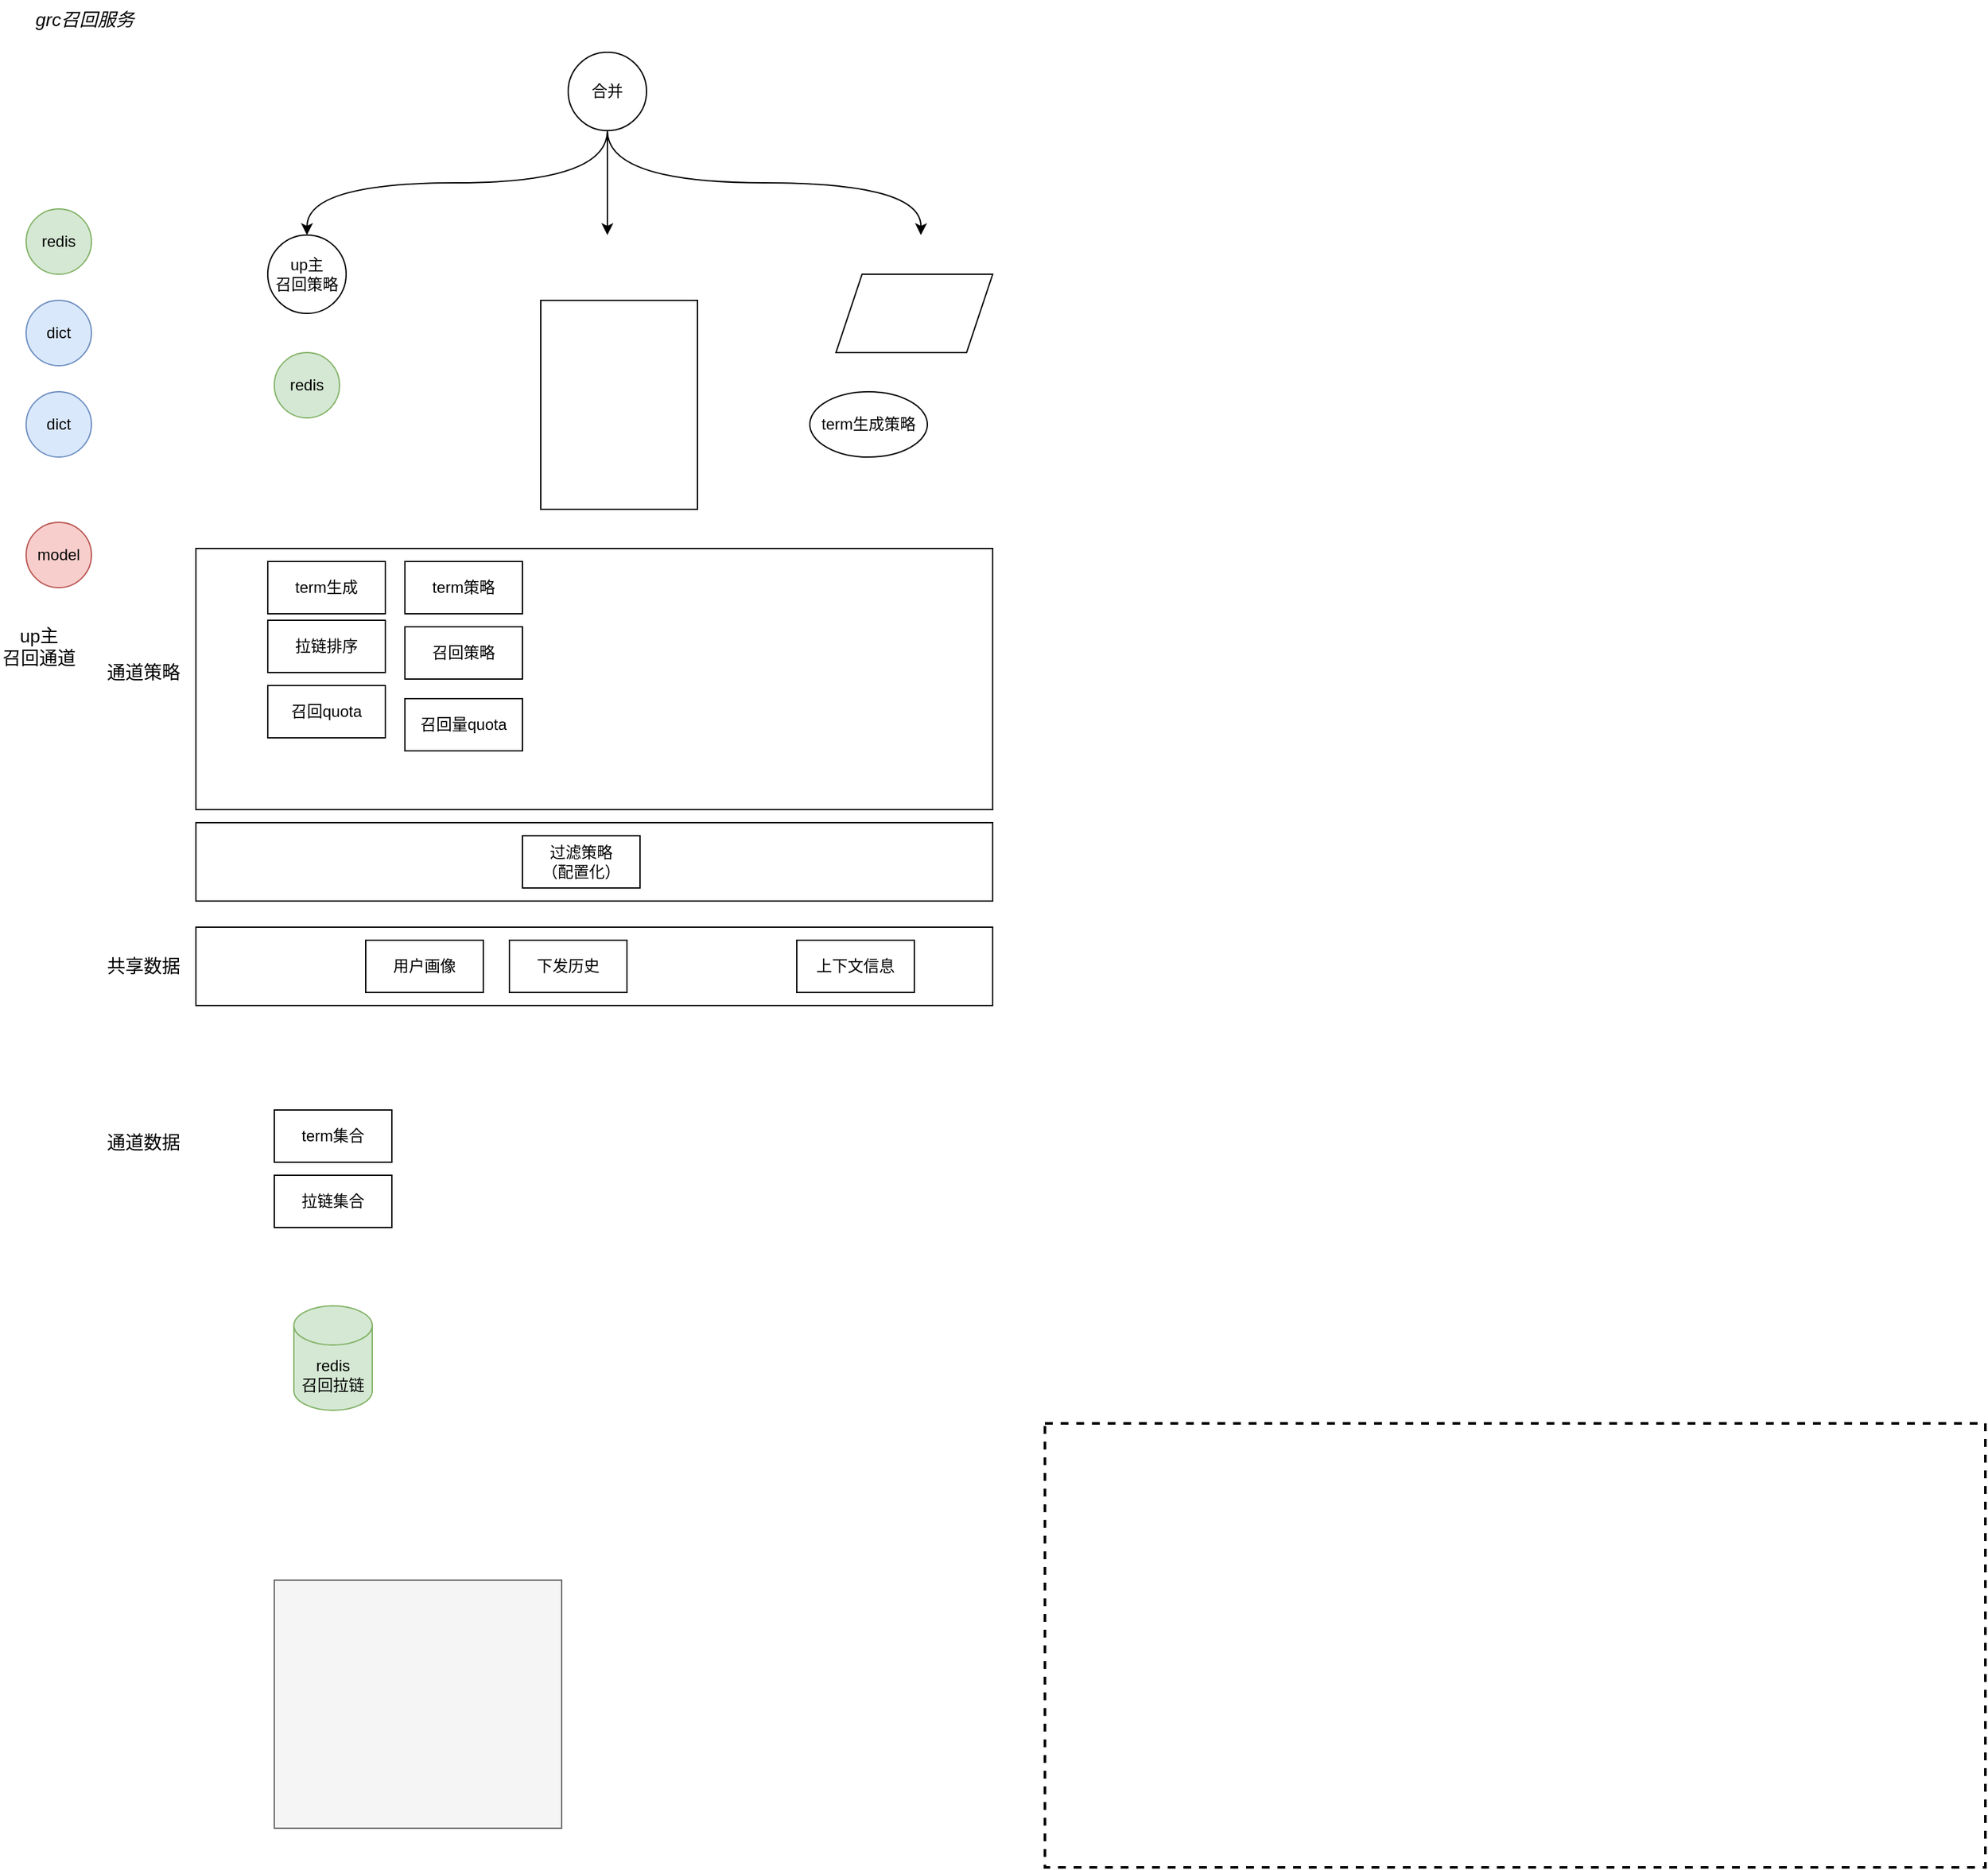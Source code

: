 <mxfile version="24.8.3" pages="2">
  <diagram id="xM6RZ1xQYBoI_fCl_0eE" name="单召回源通道框架">
    <mxGraphModel dx="954" dy="639" grid="1" gridSize="10" guides="1" tooltips="1" connect="1" arrows="1" fold="1" page="1" pageScale="1" pageWidth="827" pageHeight="1169" math="0" shadow="0">
      <root>
        <mxCell id="0" />
        <mxCell id="1" parent="0" />
        <mxCell id="lHcvbdQ-BzwgiVgifmol-8" value="" style="rounded=0;whiteSpace=wrap;html=1;" vertex="1" parent="1">
          <mxGeometry x="150" y="640" width="610" height="60" as="geometry" />
        </mxCell>
        <mxCell id="PEWQVQcHhwfobfTWXVXJ-65" value="" style="rounded=0;whiteSpace=wrap;html=1;" vertex="1" parent="1">
          <mxGeometry x="150" y="720" width="610" height="60" as="geometry" />
        </mxCell>
        <mxCell id="PEWQVQcHhwfobfTWXVXJ-55" value="" style="rounded=0;whiteSpace=wrap;html=1;" vertex="1" parent="1">
          <mxGeometry x="150" y="430" width="610" height="200" as="geometry" />
        </mxCell>
        <mxCell id="PEWQVQcHhwfobfTWXVXJ-1" value="" style="rounded=0;whiteSpace=wrap;html=1;dashed=1;strokeWidth=2;fillColor=none;" vertex="1" parent="1">
          <mxGeometry x="800" y="1100" width="720" height="340" as="geometry" />
        </mxCell>
        <mxCell id="PEWQVQcHhwfobfTWXVXJ-4" value="" style="rounded=0;whiteSpace=wrap;html=1;fillColor=#f5f5f5;fontColor=#333333;strokeColor=#666666;" vertex="1" parent="1">
          <mxGeometry x="210" y="1220" width="220" height="190" as="geometry" />
        </mxCell>
        <mxCell id="PEWQVQcHhwfobfTWXVXJ-5" style="edgeStyle=orthogonalEdgeStyle;rounded=0;orthogonalLoop=1;jettySize=auto;html=1;exitX=0.5;exitY=1;exitDx=0;exitDy=0;entryX=0.5;entryY=0;entryDx=0;entryDy=0;" edge="1" parent="1" source="PEWQVQcHhwfobfTWXVXJ-8">
          <mxGeometry relative="1" as="geometry">
            <mxPoint x="465" y="190" as="targetPoint" />
          </mxGeometry>
        </mxCell>
        <mxCell id="PEWQVQcHhwfobfTWXVXJ-6" style="rounded=0;orthogonalLoop=1;jettySize=auto;html=1;exitX=0.5;exitY=1;exitDx=0;exitDy=0;entryX=0.5;entryY=0;entryDx=0;entryDy=0;edgeStyle=orthogonalEdgeStyle;curved=1;" edge="1" parent="1" source="PEWQVQcHhwfobfTWXVXJ-8" target="PEWQVQcHhwfobfTWXVXJ-29">
          <mxGeometry relative="1" as="geometry" />
        </mxCell>
        <mxCell id="PEWQVQcHhwfobfTWXVXJ-7" style="rounded=0;orthogonalLoop=1;jettySize=auto;html=1;exitX=0.5;exitY=1;exitDx=0;exitDy=0;entryX=0.5;entryY=0;entryDx=0;entryDy=0;edgeStyle=orthogonalEdgeStyle;curved=1;" edge="1" parent="1" source="PEWQVQcHhwfobfTWXVXJ-8">
          <mxGeometry relative="1" as="geometry">
            <mxPoint x="705" y="190" as="targetPoint" />
          </mxGeometry>
        </mxCell>
        <mxCell id="PEWQVQcHhwfobfTWXVXJ-8" value="合并" style="ellipse;whiteSpace=wrap;html=1;aspect=fixed;" vertex="1" parent="1">
          <mxGeometry x="435" y="50" width="60" height="60" as="geometry" />
        </mxCell>
        <mxCell id="PEWQVQcHhwfobfTWXVXJ-45" value="up主&lt;div style=&quot;font-size: 14px;&quot;&gt;召回通道&lt;/div&gt;" style="text;html=1;align=center;verticalAlign=middle;whiteSpace=wrap;rounded=0;fontSize=14;" vertex="1" parent="1">
          <mxGeometry y="490" width="60" height="30" as="geometry" />
        </mxCell>
        <mxCell id="PEWQVQcHhwfobfTWXVXJ-48" value="&lt;i&gt;grc召回服务&lt;/i&gt;" style="text;html=1;align=center;verticalAlign=middle;whiteSpace=wrap;rounded=0;fontSize=14;" vertex="1" parent="1">
          <mxGeometry x="20" y="10" width="90" height="30" as="geometry" />
        </mxCell>
        <mxCell id="PEWQVQcHhwfobfTWXVXJ-22" value="redis" style="ellipse;whiteSpace=wrap;html=1;aspect=fixed;fillColor=#d5e8d4;strokeColor=#82b366;" vertex="1" parent="1">
          <mxGeometry x="210" y="280" width="50" height="50" as="geometry" />
        </mxCell>
        <mxCell id="PEWQVQcHhwfobfTWXVXJ-23" value="dict" style="ellipse;whiteSpace=wrap;html=1;aspect=fixed;fillColor=#dae8fc;strokeColor=#6c8ebf;" vertex="1" parent="1">
          <mxGeometry x="20" y="240" width="50" height="50" as="geometry" />
        </mxCell>
        <mxCell id="PEWQVQcHhwfobfTWXVXJ-29" value="up主&lt;div&gt;召回策略&lt;/div&gt;" style="ellipse;whiteSpace=wrap;html=1;aspect=fixed;" vertex="1" parent="1">
          <mxGeometry x="205" y="190" width="60" height="60" as="geometry" />
        </mxCell>
        <mxCell id="PEWQVQcHhwfobfTWXVXJ-30" value="dict" style="ellipse;whiteSpace=wrap;html=1;aspect=fixed;fillColor=#dae8fc;strokeColor=#6c8ebf;" vertex="1" parent="1">
          <mxGeometry x="20" y="310" width="50" height="50" as="geometry" />
        </mxCell>
        <mxCell id="PEWQVQcHhwfobfTWXVXJ-31" value="redis" style="ellipse;whiteSpace=wrap;html=1;aspect=fixed;fillColor=#d5e8d4;strokeColor=#82b366;" vertex="1" parent="1">
          <mxGeometry x="20" y="170" width="50" height="50" as="geometry" />
        </mxCell>
        <mxCell id="PEWQVQcHhwfobfTWXVXJ-32" value="model" style="ellipse;whiteSpace=wrap;html=1;aspect=fixed;fillColor=#f8cecc;strokeColor=#b85450;" vertex="1" parent="1">
          <mxGeometry x="20" y="410" width="50" height="50" as="geometry" />
        </mxCell>
        <mxCell id="PEWQVQcHhwfobfTWXVXJ-49" value="" style="rounded=0;whiteSpace=wrap;html=1;" vertex="1" parent="1">
          <mxGeometry x="414" y="240" width="120" height="160" as="geometry" />
        </mxCell>
        <mxCell id="PEWQVQcHhwfobfTWXVXJ-50" value="redis&lt;div&gt;召回拉链&lt;/div&gt;" style="shape=cylinder3;whiteSpace=wrap;html=1;boundedLbl=1;backgroundOutline=1;size=15;fillColor=#d5e8d4;strokeColor=#82b366;" vertex="1" parent="1">
          <mxGeometry x="225" y="1010" width="60" height="80" as="geometry" />
        </mxCell>
        <mxCell id="PEWQVQcHhwfobfTWXVXJ-52" value="term集合" style="rounded=0;whiteSpace=wrap;html=1;" vertex="1" parent="1">
          <mxGeometry x="210" y="860" width="90" height="40" as="geometry" />
        </mxCell>
        <mxCell id="PEWQVQcHhwfobfTWXVXJ-53" value="" style="shape=parallelogram;perimeter=parallelogramPerimeter;whiteSpace=wrap;html=1;fixedSize=1;" vertex="1" parent="1">
          <mxGeometry x="640" y="220" width="120" height="60" as="geometry" />
        </mxCell>
        <mxCell id="PEWQVQcHhwfobfTWXVXJ-54" value="term生成策略" style="ellipse;whiteSpace=wrap;html=1;" vertex="1" parent="1">
          <mxGeometry x="620" y="310" width="90" height="50" as="geometry" />
        </mxCell>
        <mxCell id="PEWQVQcHhwfobfTWXVXJ-56" value="通道数据" style="text;html=1;align=center;verticalAlign=middle;whiteSpace=wrap;rounded=0;fontSize=14;" vertex="1" parent="1">
          <mxGeometry x="80" y="870" width="60" height="30" as="geometry" />
        </mxCell>
        <mxCell id="PEWQVQcHhwfobfTWXVXJ-57" value="通道策略" style="text;html=1;align=center;verticalAlign=middle;whiteSpace=wrap;rounded=0;fontSize=14;" vertex="1" parent="1">
          <mxGeometry x="80" y="510" width="60" height="30" as="geometry" />
        </mxCell>
        <mxCell id="PEWQVQcHhwfobfTWXVXJ-58" value="term生成" style="rounded=0;whiteSpace=wrap;html=1;" vertex="1" parent="1">
          <mxGeometry x="205" y="440" width="90" height="40" as="geometry" />
        </mxCell>
        <mxCell id="PEWQVQcHhwfobfTWXVXJ-59" value="拉链排序" style="rounded=0;whiteSpace=wrap;html=1;" vertex="1" parent="1">
          <mxGeometry x="205" y="485" width="90" height="40" as="geometry" />
        </mxCell>
        <mxCell id="PEWQVQcHhwfobfTWXVXJ-61" value="拉链集合" style="rounded=0;whiteSpace=wrap;html=1;" vertex="1" parent="1">
          <mxGeometry x="210" y="910" width="90" height="40" as="geometry" />
        </mxCell>
        <mxCell id="PEWQVQcHhwfobfTWXVXJ-62" value="上下文信息" style="rounded=0;whiteSpace=wrap;html=1;" vertex="1" parent="1">
          <mxGeometry x="610" y="730" width="90" height="40" as="geometry" />
        </mxCell>
        <mxCell id="PEWQVQcHhwfobfTWXVXJ-63" value="用户画像" style="rounded=0;whiteSpace=wrap;html=1;" vertex="1" parent="1">
          <mxGeometry x="280" y="730" width="90" height="40" as="geometry" />
        </mxCell>
        <mxCell id="PEWQVQcHhwfobfTWXVXJ-64" value="共享数据" style="text;html=1;align=center;verticalAlign=middle;whiteSpace=wrap;rounded=0;fontSize=14;" vertex="1" parent="1">
          <mxGeometry x="80" y="735" width="60" height="30" as="geometry" />
        </mxCell>
        <mxCell id="PEWQVQcHhwfobfTWXVXJ-66" value="下发历史" style="rounded=0;whiteSpace=wrap;html=1;" vertex="1" parent="1">
          <mxGeometry x="390" y="730" width="90" height="40" as="geometry" />
        </mxCell>
        <mxCell id="lHcvbdQ-BzwgiVgifmol-1" value="term策略" style="rounded=0;whiteSpace=wrap;html=1;" vertex="1" parent="1">
          <mxGeometry x="310" y="440" width="90" height="40" as="geometry" />
        </mxCell>
        <mxCell id="lHcvbdQ-BzwgiVgifmol-2" value="召回策略" style="rounded=0;whiteSpace=wrap;html=1;" vertex="1" parent="1">
          <mxGeometry x="310" y="490" width="90" height="40" as="geometry" />
        </mxCell>
        <mxCell id="lHcvbdQ-BzwgiVgifmol-3" value="过滤策略&lt;div&gt;（配置化）&lt;/div&gt;" style="rounded=0;whiteSpace=wrap;html=1;" vertex="1" parent="1">
          <mxGeometry x="400" y="650" width="90" height="40" as="geometry" />
        </mxCell>
        <mxCell id="lHcvbdQ-BzwgiVgifmol-9" value="召回quota" style="rounded=0;whiteSpace=wrap;html=1;" vertex="1" parent="1">
          <mxGeometry x="205" y="535" width="90" height="40" as="geometry" />
        </mxCell>
        <mxCell id="lHcvbdQ-BzwgiVgifmol-10" value="召回量quota" style="rounded=0;whiteSpace=wrap;html=1;" vertex="1" parent="1">
          <mxGeometry x="310" y="545" width="90" height="40" as="geometry" />
        </mxCell>
      </root>
    </mxGraphModel>
  </diagram>
  <diagram name="多召回源通道框架" id="AvSs5Q45aEGJ2T7zWUNL">
    <mxGraphModel grid="1" page="1" gridSize="10" guides="1" tooltips="1" connect="1" arrows="1" fold="1" pageScale="1" pageWidth="827" pageHeight="1169" math="0" shadow="0">
      <root>
        <mxCell id="0" />
        <mxCell id="1" parent="0" />
        <mxCell id="l3M1n_c3TiRy5HE2nx7u-3" value="" style="rounded=0;whiteSpace=wrap;html=1;dashed=1;strokeWidth=2;fillColor=none;" vertex="1" parent="1">
          <mxGeometry x="100" y="40" width="720" height="340" as="geometry" />
        </mxCell>
        <mxCell id="l3M1n_c3TiRy5HE2nx7u-4" value="" style="rounded=0;whiteSpace=wrap;html=1;fillColor=#f5f5f5;fontColor=#333333;strokeColor=#666666;" vertex="1" parent="1">
          <mxGeometry x="586" y="170" width="220" height="190" as="geometry" />
        </mxCell>
        <mxCell id="l3M1n_c3TiRy5HE2nx7u-5" value="" style="rounded=0;whiteSpace=wrap;html=1;fillColor=#f5f5f5;fontColor=#333333;strokeColor=#666666;" vertex="1" parent="1">
          <mxGeometry x="356" y="170" width="220" height="190" as="geometry" />
        </mxCell>
        <mxCell id="l3M1n_c3TiRy5HE2nx7u-6" value="" style="rounded=0;whiteSpace=wrap;html=1;fillColor=#f5f5f5;fontColor=#333333;strokeColor=#666666;" vertex="1" parent="1">
          <mxGeometry x="120" y="170" width="220" height="190" as="geometry" />
        </mxCell>
        <mxCell id="l3M1n_c3TiRy5HE2nx7u-7" style="edgeStyle=orthogonalEdgeStyle;rounded=0;orthogonalLoop=1;jettySize=auto;html=1;exitX=0.5;exitY=1;exitDx=0;exitDy=0;entryX=0.5;entryY=0;entryDx=0;entryDy=0;" edge="1" parent="1" source="l3M1n_c3TiRy5HE2nx7u-10" target="l3M1n_c3TiRy5HE2nx7u-19">
          <mxGeometry relative="1" as="geometry" />
        </mxCell>
        <mxCell id="l3M1n_c3TiRy5HE2nx7u-8" style="rounded=0;orthogonalLoop=1;jettySize=auto;html=1;exitX=0.5;exitY=1;exitDx=0;exitDy=0;entryX=0.5;entryY=0;entryDx=0;entryDy=0;edgeStyle=orthogonalEdgeStyle;curved=1;" edge="1" parent="1" source="l3M1n_c3TiRy5HE2nx7u-10" target="l3M1n_c3TiRy5HE2nx7u-31">
          <mxGeometry relative="1" as="geometry" />
        </mxCell>
        <mxCell id="l3M1n_c3TiRy5HE2nx7u-9" style="rounded=0;orthogonalLoop=1;jettySize=auto;html=1;exitX=0.5;exitY=1;exitDx=0;exitDy=0;entryX=0.5;entryY=0;entryDx=0;entryDy=0;edgeStyle=orthogonalEdgeStyle;curved=1;" edge="1" parent="1" source="l3M1n_c3TiRy5HE2nx7u-10" target="l3M1n_c3TiRy5HE2nx7u-43">
          <mxGeometry relative="1" as="geometry" />
        </mxCell>
        <mxCell id="l3M1n_c3TiRy5HE2nx7u-10" value="合并" style="ellipse;whiteSpace=wrap;html=1;aspect=fixed;" vertex="1" parent="1">
          <mxGeometry x="435" y="50" width="60" height="60" as="geometry" />
        </mxCell>
        <mxCell id="l3M1n_c3TiRy5HE2nx7u-11" value="" style="group" vertex="1" connectable="0" parent="1">
          <mxGeometry x="370" y="190" width="190" height="160" as="geometry" />
        </mxCell>
        <mxCell id="l3M1n_c3TiRy5HE2nx7u-12" value="redis" style="ellipse;whiteSpace=wrap;html=1;aspect=fixed;fillColor=#d5e8d4;strokeColor=#82b366;" vertex="1" parent="l3M1n_c3TiRy5HE2nx7u-11">
          <mxGeometry x="82" y="110" width="50" height="50" as="geometry" />
        </mxCell>
        <mxCell id="l3M1n_c3TiRy5HE2nx7u-13" value="redis" style="ellipse;whiteSpace=wrap;html=1;aspect=fixed;fillColor=#d5e8d4;strokeColor=#82b366;" vertex="1" parent="l3M1n_c3TiRy5HE2nx7u-11">
          <mxGeometry x="72" y="109" width="50" height="50" as="geometry" />
        </mxCell>
        <mxCell id="l3M1n_c3TiRy5HE2nx7u-14" style="edgeStyle=orthogonalEdgeStyle;rounded=0;orthogonalLoop=1;jettySize=auto;html=1;exitX=0.5;exitY=1;exitDx=0;exitDy=0;entryX=0.5;entryY=0;entryDx=0;entryDy=0;curved=1;" edge="1" parent="l3M1n_c3TiRy5HE2nx7u-11" source="l3M1n_c3TiRy5HE2nx7u-19" target="l3M1n_c3TiRy5HE2nx7u-20">
          <mxGeometry relative="1" as="geometry" />
        </mxCell>
        <mxCell id="l3M1n_c3TiRy5HE2nx7u-15" style="edgeStyle=orthogonalEdgeStyle;rounded=0;orthogonalLoop=1;jettySize=auto;html=1;curved=1;exitX=0.5;exitY=1;exitDx=0;exitDy=0;" edge="1" parent="l3M1n_c3TiRy5HE2nx7u-11" source="l3M1n_c3TiRy5HE2nx7u-19" target="l3M1n_c3TiRy5HE2nx7u-22">
          <mxGeometry relative="1" as="geometry" />
        </mxCell>
        <mxCell id="l3M1n_c3TiRy5HE2nx7u-16" style="rounded=0;orthogonalLoop=1;jettySize=auto;html=1;exitX=0.5;exitY=1;exitDx=0;exitDy=0;entryX=0.5;entryY=0;entryDx=0;entryDy=0;" edge="1" parent="l3M1n_c3TiRy5HE2nx7u-11" source="l3M1n_c3TiRy5HE2nx7u-19" target="l3M1n_c3TiRy5HE2nx7u-21">
          <mxGeometry relative="1" as="geometry" />
        </mxCell>
        <mxCell id="l3M1n_c3TiRy5HE2nx7u-17" style="rounded=0;orthogonalLoop=1;jettySize=auto;html=1;exitX=0.5;exitY=1;exitDx=0;exitDy=0;entryX=0.5;entryY=0;entryDx=0;entryDy=0;" edge="1" parent="l3M1n_c3TiRy5HE2nx7u-11" source="l3M1n_c3TiRy5HE2nx7u-19" target="l3M1n_c3TiRy5HE2nx7u-13">
          <mxGeometry relative="1" as="geometry" />
        </mxCell>
        <mxCell id="l3M1n_c3TiRy5HE2nx7u-18" style="rounded=0;orthogonalLoop=1;jettySize=auto;html=1;exitX=0.5;exitY=1;exitDx=0;exitDy=0;entryX=1;entryY=0;entryDx=0;entryDy=0;" edge="1" parent="l3M1n_c3TiRy5HE2nx7u-11" source="l3M1n_c3TiRy5HE2nx7u-19" target="l3M1n_c3TiRy5HE2nx7u-13">
          <mxGeometry relative="1" as="geometry" />
        </mxCell>
        <mxCell id="l3M1n_c3TiRy5HE2nx7u-19" value="tag&lt;br&gt;&lt;div&gt;召回策略&lt;/div&gt;" style="ellipse;whiteSpace=wrap;html=1;aspect=fixed;" vertex="1" parent="l3M1n_c3TiRy5HE2nx7u-11">
          <mxGeometry x="65" width="60" height="60" as="geometry" />
        </mxCell>
        <mxCell id="l3M1n_c3TiRy5HE2nx7u-20" value="dict" style="ellipse;whiteSpace=wrap;html=1;aspect=fixed;fillColor=#dae8fc;strokeColor=#6c8ebf;" vertex="1" parent="l3M1n_c3TiRy5HE2nx7u-11">
          <mxGeometry y="110" width="50" height="50" as="geometry" />
        </mxCell>
        <mxCell id="l3M1n_c3TiRy5HE2nx7u-21" value="redis" style="ellipse;whiteSpace=wrap;html=1;aspect=fixed;fillColor=#d5e8d4;strokeColor=#82b366;" vertex="1" parent="l3M1n_c3TiRy5HE2nx7u-11">
          <mxGeometry x="62" y="110" width="50" height="50" as="geometry" />
        </mxCell>
        <mxCell id="l3M1n_c3TiRy5HE2nx7u-22" value="model" style="ellipse;whiteSpace=wrap;html=1;aspect=fixed;fillColor=#f8cecc;strokeColor=#b85450;" vertex="1" parent="l3M1n_c3TiRy5HE2nx7u-11">
          <mxGeometry x="140" y="110" width="50" height="50" as="geometry" />
        </mxCell>
        <mxCell id="l3M1n_c3TiRy5HE2nx7u-23" value="" style="group" vertex="1" connectable="0" parent="1">
          <mxGeometry x="140" y="190" width="190" height="180" as="geometry" />
        </mxCell>
        <mxCell id="l3M1n_c3TiRy5HE2nx7u-24" value="redis" style="ellipse;whiteSpace=wrap;html=1;aspect=fixed;fillColor=#d5e8d4;strokeColor=#82b366;" vertex="1" parent="l3M1n_c3TiRy5HE2nx7u-23">
          <mxGeometry x="80" y="109" width="50" height="50" as="geometry" />
        </mxCell>
        <mxCell id="l3M1n_c3TiRy5HE2nx7u-25" value="dict" style="ellipse;whiteSpace=wrap;html=1;aspect=fixed;fillColor=#dae8fc;strokeColor=#6c8ebf;" vertex="1" parent="l3M1n_c3TiRy5HE2nx7u-23">
          <mxGeometry x="10" y="110" width="50" height="50" as="geometry" />
        </mxCell>
        <mxCell id="l3M1n_c3TiRy5HE2nx7u-26" style="edgeStyle=orthogonalEdgeStyle;rounded=0;orthogonalLoop=1;jettySize=auto;html=1;exitX=0.5;exitY=1;exitDx=0;exitDy=0;entryX=0.5;entryY=0;entryDx=0;entryDy=0;curved=1;" edge="1" parent="l3M1n_c3TiRy5HE2nx7u-23" source="l3M1n_c3TiRy5HE2nx7u-31" target="l3M1n_c3TiRy5HE2nx7u-32">
          <mxGeometry relative="1" as="geometry" />
        </mxCell>
        <mxCell id="l3M1n_c3TiRy5HE2nx7u-27" style="edgeStyle=orthogonalEdgeStyle;rounded=0;orthogonalLoop=1;jettySize=auto;html=1;curved=1;exitX=0.5;exitY=1;exitDx=0;exitDy=0;" edge="1" parent="l3M1n_c3TiRy5HE2nx7u-23" source="l3M1n_c3TiRy5HE2nx7u-31" target="l3M1n_c3TiRy5HE2nx7u-34">
          <mxGeometry relative="1" as="geometry" />
        </mxCell>
        <mxCell id="l3M1n_c3TiRy5HE2nx7u-28" style="edgeStyle=orthogonalEdgeStyle;rounded=0;orthogonalLoop=1;jettySize=auto;html=1;exitX=0.5;exitY=1;exitDx=0;exitDy=0;entryX=0.5;entryY=0;entryDx=0;entryDy=0;" edge="1" parent="l3M1n_c3TiRy5HE2nx7u-23" source="l3M1n_c3TiRy5HE2nx7u-31" target="l3M1n_c3TiRy5HE2nx7u-33">
          <mxGeometry relative="1" as="geometry" />
        </mxCell>
        <mxCell id="l3M1n_c3TiRy5HE2nx7u-29" style="edgeStyle=orthogonalEdgeStyle;rounded=0;orthogonalLoop=1;jettySize=auto;html=1;exitX=0.5;exitY=1;exitDx=0;exitDy=0;entryX=1;entryY=0;entryDx=0;entryDy=0;curved=1;" edge="1" parent="l3M1n_c3TiRy5HE2nx7u-23" source="l3M1n_c3TiRy5HE2nx7u-31" target="l3M1n_c3TiRy5HE2nx7u-25">
          <mxGeometry relative="1" as="geometry" />
        </mxCell>
        <mxCell id="l3M1n_c3TiRy5HE2nx7u-30" style="rounded=0;orthogonalLoop=1;jettySize=auto;html=1;exitX=0.5;exitY=1;exitDx=0;exitDy=0;entryX=0.5;entryY=0;entryDx=0;entryDy=0;" edge="1" parent="l3M1n_c3TiRy5HE2nx7u-23" source="l3M1n_c3TiRy5HE2nx7u-31" target="l3M1n_c3TiRy5HE2nx7u-24">
          <mxGeometry relative="1" as="geometry" />
        </mxCell>
        <mxCell id="l3M1n_c3TiRy5HE2nx7u-31" value="up主&lt;div&gt;召回策略&lt;/div&gt;" style="ellipse;whiteSpace=wrap;html=1;aspect=fixed;" vertex="1" parent="l3M1n_c3TiRy5HE2nx7u-23">
          <mxGeometry x="65" width="60" height="60" as="geometry" />
        </mxCell>
        <mxCell id="l3M1n_c3TiRy5HE2nx7u-32" value="dict" style="ellipse;whiteSpace=wrap;html=1;aspect=fixed;fillColor=#dae8fc;strokeColor=#6c8ebf;" vertex="1" parent="l3M1n_c3TiRy5HE2nx7u-23">
          <mxGeometry y="110" width="50" height="50" as="geometry" />
        </mxCell>
        <mxCell id="l3M1n_c3TiRy5HE2nx7u-33" value="redis" style="ellipse;whiteSpace=wrap;html=1;aspect=fixed;fillColor=#d5e8d4;strokeColor=#82b366;" vertex="1" parent="l3M1n_c3TiRy5HE2nx7u-23">
          <mxGeometry x="70" y="110" width="50" height="50" as="geometry" />
        </mxCell>
        <mxCell id="l3M1n_c3TiRy5HE2nx7u-34" value="model" style="ellipse;whiteSpace=wrap;html=1;aspect=fixed;fillColor=#f8cecc;strokeColor=#b85450;" vertex="1" parent="l3M1n_c3TiRy5HE2nx7u-23">
          <mxGeometry x="140" y="110" width="50" height="50" as="geometry" />
        </mxCell>
        <mxCell id="l3M1n_c3TiRy5HE2nx7u-35" value="" style="group" vertex="1" connectable="0" parent="1">
          <mxGeometry x="610" y="190" width="190" height="160" as="geometry" />
        </mxCell>
        <mxCell id="l3M1n_c3TiRy5HE2nx7u-36" value="redis" style="ellipse;whiteSpace=wrap;html=1;aspect=fixed;fillColor=#d5e8d4;strokeColor=#82b366;" vertex="1" parent="l3M1n_c3TiRy5HE2nx7u-35">
          <mxGeometry x="80" y="109" width="50" height="50" as="geometry" />
        </mxCell>
        <mxCell id="l3M1n_c3TiRy5HE2nx7u-37" value="dict" style="ellipse;whiteSpace=wrap;html=1;aspect=fixed;fillColor=#dae8fc;strokeColor=#6c8ebf;" vertex="1" parent="l3M1n_c3TiRy5HE2nx7u-35">
          <mxGeometry x="10" y="110" width="50" height="50" as="geometry" />
        </mxCell>
        <mxCell id="l3M1n_c3TiRy5HE2nx7u-38" style="edgeStyle=orthogonalEdgeStyle;rounded=0;orthogonalLoop=1;jettySize=auto;html=1;exitX=0.5;exitY=1;exitDx=0;exitDy=0;entryX=0.5;entryY=0;entryDx=0;entryDy=0;curved=1;" edge="1" parent="l3M1n_c3TiRy5HE2nx7u-35" source="l3M1n_c3TiRy5HE2nx7u-43" target="l3M1n_c3TiRy5HE2nx7u-44">
          <mxGeometry relative="1" as="geometry" />
        </mxCell>
        <mxCell id="l3M1n_c3TiRy5HE2nx7u-39" style="edgeStyle=orthogonalEdgeStyle;rounded=0;orthogonalLoop=1;jettySize=auto;html=1;curved=1;exitX=0.5;exitY=1;exitDx=0;exitDy=0;" edge="1" parent="l3M1n_c3TiRy5HE2nx7u-35" source="l3M1n_c3TiRy5HE2nx7u-43" target="l3M1n_c3TiRy5HE2nx7u-46">
          <mxGeometry relative="1" as="geometry" />
        </mxCell>
        <mxCell id="l3M1n_c3TiRy5HE2nx7u-40" style="edgeStyle=orthogonalEdgeStyle;rounded=0;orthogonalLoop=1;jettySize=auto;html=1;exitX=0.5;exitY=1;exitDx=0;exitDy=0;entryX=0.5;entryY=0;entryDx=0;entryDy=0;" edge="1" parent="l3M1n_c3TiRy5HE2nx7u-35" source="l3M1n_c3TiRy5HE2nx7u-43" target="l3M1n_c3TiRy5HE2nx7u-45">
          <mxGeometry relative="1" as="geometry" />
        </mxCell>
        <mxCell id="l3M1n_c3TiRy5HE2nx7u-41" style="edgeStyle=orthogonalEdgeStyle;rounded=0;orthogonalLoop=1;jettySize=auto;html=1;exitX=0.5;exitY=1;exitDx=0;exitDy=0;entryX=1;entryY=0;entryDx=0;entryDy=0;curved=1;" edge="1" parent="l3M1n_c3TiRy5HE2nx7u-35" source="l3M1n_c3TiRy5HE2nx7u-43" target="l3M1n_c3TiRy5HE2nx7u-37">
          <mxGeometry relative="1" as="geometry" />
        </mxCell>
        <mxCell id="l3M1n_c3TiRy5HE2nx7u-42" style="rounded=0;orthogonalLoop=1;jettySize=auto;html=1;exitX=0.5;exitY=1;exitDx=0;exitDy=0;entryX=0.5;entryY=0;entryDx=0;entryDy=0;" edge="1" parent="l3M1n_c3TiRy5HE2nx7u-35" source="l3M1n_c3TiRy5HE2nx7u-43" target="l3M1n_c3TiRy5HE2nx7u-36">
          <mxGeometry relative="1" as="geometry" />
        </mxCell>
        <mxCell id="l3M1n_c3TiRy5HE2nx7u-43" value="冷启&lt;br&gt;&lt;div&gt;召回策略&lt;/div&gt;" style="ellipse;whiteSpace=wrap;html=1;aspect=fixed;" vertex="1" parent="l3M1n_c3TiRy5HE2nx7u-35">
          <mxGeometry x="65" width="60" height="60" as="geometry" />
        </mxCell>
        <mxCell id="l3M1n_c3TiRy5HE2nx7u-44" value="dict" style="ellipse;whiteSpace=wrap;html=1;aspect=fixed;fillColor=#dae8fc;strokeColor=#6c8ebf;" vertex="1" parent="l3M1n_c3TiRy5HE2nx7u-35">
          <mxGeometry y="110" width="50" height="50" as="geometry" />
        </mxCell>
        <mxCell id="l3M1n_c3TiRy5HE2nx7u-45" value="redis" style="ellipse;whiteSpace=wrap;html=1;aspect=fixed;fillColor=#d5e8d4;strokeColor=#82b366;" vertex="1" parent="l3M1n_c3TiRy5HE2nx7u-35">
          <mxGeometry x="70" y="110" width="50" height="50" as="geometry" />
        </mxCell>
        <mxCell id="l3M1n_c3TiRy5HE2nx7u-46" value="model" style="ellipse;whiteSpace=wrap;html=1;aspect=fixed;fillColor=#f8cecc;strokeColor=#b85450;" vertex="1" parent="l3M1n_c3TiRy5HE2nx7u-35">
          <mxGeometry x="140" y="110" width="50" height="50" as="geometry" />
        </mxCell>
        <mxCell id="l3M1n_c3TiRy5HE2nx7u-47" value="up主&lt;div style=&quot;font-size: 14px;&quot;&gt;召回通道&lt;/div&gt;" style="text;html=1;align=center;verticalAlign=middle;whiteSpace=wrap;rounded=0;fontSize=14;" vertex="1" parent="1">
          <mxGeometry x="130" y="180" width="60" height="30" as="geometry" />
        </mxCell>
        <mxCell id="l3M1n_c3TiRy5HE2nx7u-48" value="tag&lt;br style=&quot;font-size: 14px;&quot;&gt;&lt;div style=&quot;font-size: 14px;&quot;&gt;召回通道&lt;/div&gt;" style="text;html=1;align=center;verticalAlign=middle;whiteSpace=wrap;rounded=0;fontSize=14;" vertex="1" parent="1">
          <mxGeometry x="360" y="180" width="60" height="30" as="geometry" />
        </mxCell>
        <mxCell id="l3M1n_c3TiRy5HE2nx7u-49" value="冷启&lt;br style=&quot;font-size: 14px;&quot;&gt;&lt;div style=&quot;font-size: 14px;&quot;&gt;召回通道&lt;/div&gt;" style="text;html=1;align=center;verticalAlign=middle;whiteSpace=wrap;rounded=0;fontSize=14;" vertex="1" parent="1">
          <mxGeometry x="596" y="180" width="60" height="30" as="geometry" />
        </mxCell>
        <mxCell id="l3M1n_c3TiRy5HE2nx7u-50" value="&lt;i&gt;grc召回服务&lt;/i&gt;" style="text;html=1;align=center;verticalAlign=middle;whiteSpace=wrap;rounded=0;fontSize=14;" vertex="1" parent="1">
          <mxGeometry x="110" y="50" width="90" height="30" as="geometry" />
        </mxCell>
      </root>
    </mxGraphModel>
  </diagram>
</mxfile>
